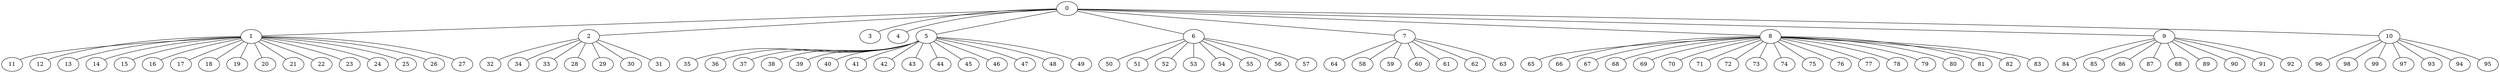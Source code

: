 
graph graphname {
    0 -- 1
0 -- 2
0 -- 3
0 -- 4
0 -- 5
0 -- 6
0 -- 7
0 -- 8
0 -- 9
0 -- 10
1 -- 11
1 -- 12
1 -- 13
1 -- 14
1 -- 15
1 -- 16
1 -- 17
1 -- 18
1 -- 19
1 -- 20
1 -- 21
1 -- 22
1 -- 23
1 -- 24
1 -- 25
1 -- 26
1 -- 27
2 -- 32
2 -- 34
2 -- 33
2 -- 28
2 -- 29
2 -- 30
2 -- 31
5 -- 35
5 -- 36
5 -- 37
5 -- 38
5 -- 39
5 -- 40
5 -- 41
5 -- 42
5 -- 43
5 -- 44
5 -- 45
5 -- 46
5 -- 47
5 -- 48
5 -- 49
6 -- 50
6 -- 51
6 -- 52
6 -- 53
6 -- 54
6 -- 55
6 -- 56
6 -- 57
7 -- 64
7 -- 58
7 -- 59
7 -- 60
7 -- 61
7 -- 62
7 -- 63
8 -- 65
8 -- 66
8 -- 67
8 -- 68
8 -- 69
8 -- 70
8 -- 71
8 -- 72
8 -- 73
8 -- 74
8 -- 75
8 -- 76
8 -- 77
8 -- 78
8 -- 79
8 -- 80
8 -- 81
8 -- 82
8 -- 83
9 -- 84
9 -- 85
9 -- 86
9 -- 87
9 -- 88
9 -- 89
9 -- 90
9 -- 91
9 -- 92
10 -- 96
10 -- 98
10 -- 99
10 -- 97
10 -- 93
10 -- 94
10 -- 95

}
